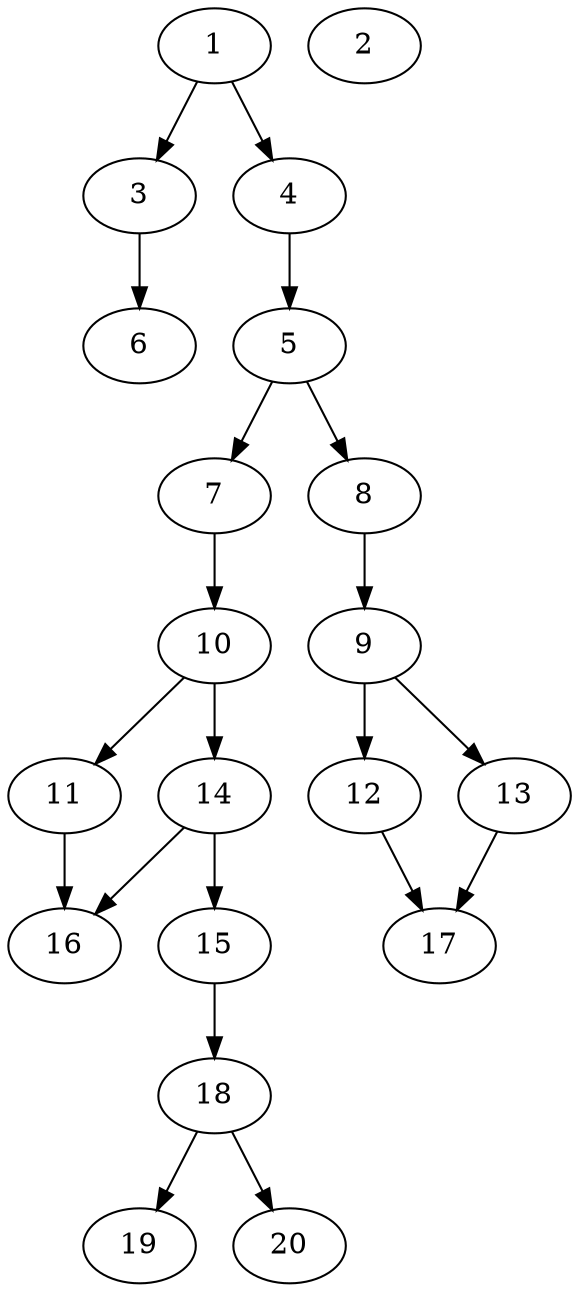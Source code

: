 // DAG automatically generated by daggen at Sat Jul 27 15:34:46 2019
// ./daggen --dot -n 20 --ccr 0.3 --fat 0.4 --regular 0.5 --density 0.4 --mindata 5242880 --maxdata 52428800 
digraph G {
  1 [size="139277653", alpha="0.10", expect_size="41783296"] 
  1 -> 3 [size ="41783296"]
  1 -> 4 [size ="41783296"]
  2 [size="103024640", alpha="0.19", expect_size="30907392"] 
  3 [size="72349013", alpha="0.12", expect_size="21704704"] 
  3 -> 6 [size ="21704704"]
  4 [size="143100587", alpha="0.10", expect_size="42930176"] 
  4 -> 5 [size ="42930176"]
  5 [size="29651627", alpha="0.14", expect_size="8895488"] 
  5 -> 7 [size ="8895488"]
  5 -> 8 [size ="8895488"]
  6 [size="172929707", alpha="0.18", expect_size="51878912"] 
  7 [size="49530880", alpha="0.20", expect_size="14859264"] 
  7 -> 10 [size ="14859264"]
  8 [size="70048427", alpha="0.07", expect_size="21014528"] 
  8 -> 9 [size ="21014528"]
  9 [size="121456640", alpha="0.10", expect_size="36436992"] 
  9 -> 12 [size ="36436992"]
  9 -> 13 [size ="36436992"]
  10 [size="116101120", alpha="0.10", expect_size="34830336"] 
  10 -> 11 [size ="34830336"]
  10 -> 14 [size ="34830336"]
  11 [size="57142613", alpha="0.07", expect_size="17142784"] 
  11 -> 16 [size ="17142784"]
  12 [size="137765547", alpha="0.04", expect_size="41329664"] 
  12 -> 17 [size ="41329664"]
  13 [size="131406507", alpha="0.11", expect_size="39421952"] 
  13 -> 17 [size ="39421952"]
  14 [size="68638720", alpha="0.00", expect_size="20591616"] 
  14 -> 15 [size ="20591616"]
  14 -> 16 [size ="20591616"]
  15 [size="145803947", alpha="0.12", expect_size="43741184"] 
  15 -> 18 [size ="43741184"]
  16 [size="96580267", alpha="0.16", expect_size="28974080"] 
  17 [size="78011733", alpha="0.16", expect_size="23403520"] 
  18 [size="77813760", alpha="0.00", expect_size="23344128"] 
  18 -> 19 [size ="23344128"]
  18 -> 20 [size ="23344128"]
  19 [size="129474560", alpha="0.13", expect_size="38842368"] 
  20 [size="51698347", alpha="0.16", expect_size="15509504"] 
}
